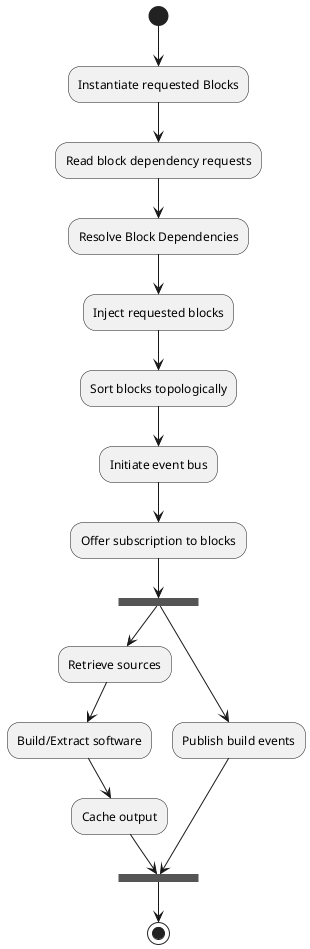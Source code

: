@startuml
(*) --> "Instantiate requested Blocks"
--> Read block dependency requests
--> "Resolve Block Dependencies"
--> Inject requested blocks
--> Sort blocks topologically
--> Initiate event bus
--> Offer subscription to blocks
--> === B1 ===
--> Retrieve sources
--> Build/Extract software
--> Cache output
--> === B2 ===
=== B1 === --> "Publish build events"
"Publish build events" --> === B2 ===
--> (*)
@enduml

